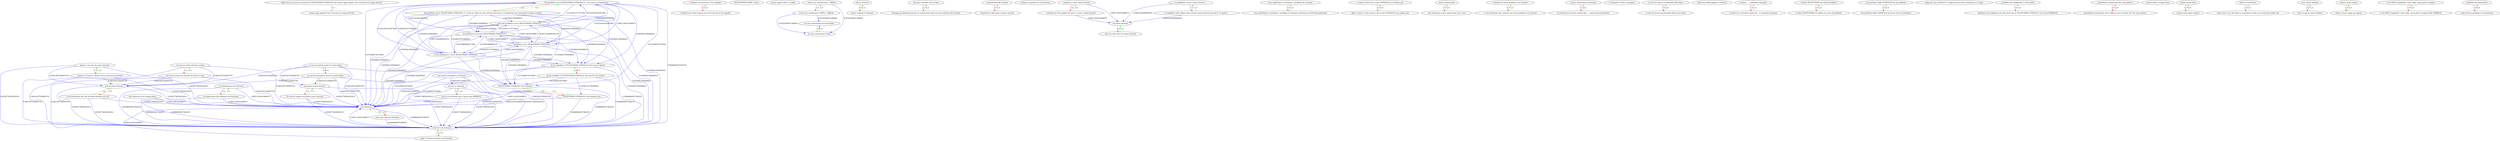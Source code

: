 digraph rawGraph {
"ancora oggi aspetto che il servizio mi venga attivato";"Dopo circa un mese ho ricevuto la TELEFONIAX CONSOLLE ma ancora oggi aspetto che il servizio mi venga attivato";"Ho problemi con la TELEFONIAX CONSOLLE 2.. non riesco a connettermi";"Ho problemi con la TELEFONIAX CONSOLLE 2.. il mio pc rileva la rete wifi ma non riesco a connettermi pur inserendo la wpa2 corretta";"I cellulari non ricevono il tuo segnale";"I cellulari per tutto il paese non ricevono più il tuo segnale";"non posso usare internet";"Se non ho campo non posso usare internet";"TELEFONIAX CONSOLLE non funziona";"TELEFONIAX CONSOLLE non funziona mai";"TELEFONIAX HOME e lenta";"ancora oggi la linea va male";"avere una connessione e' difficile";"avere una connessione UMTS e' difficile";"avrei dei problemi con la TELEFONIAX CONSOLLE";"bassa velocità";"bassa velocità in Internet";"non può usufruire del servizio";"chi paga gli abbonamenti per la connessione dati non può usufruire del servizio";"connettività adsl assente";"connettività adsl quasi sempre assente";"continuo a perdere la connessione";"continuo a stare senza Internet";"continuo ad aver pagato 20 euro e a stare senza Internet";"cosa aspettiamo a sistemare i problemi di ricezione";"cosa aspettiamo a sistemare i problemi di ricezione nelcomune di Noventa padovana";"vi siete accorti che la mia CONSOLLE non andava piu";"dopo 1 mese vi siete accorti che la mia CONSOLLE non andava piu";"senza connessione";"due settimane senza connessione 3g a casa";"continuo ad avere problemi con internet";"e' una settimana che continuo ad avere problemi con internet";"grazie a voi non cio avuto internet";"grazie a voi per2 e mezzo non cio piu avuto internet";"ho problemi con la mia TELEFONIAX CONSOLLE 1";"vostra connessione lentissima";"ho riattivato la vostra scheda dati.... connessione lentissima";"ho una connessione -lenta";"ho una connessione stra-stra-lenta";"il computer è lento a navigare";"il mio problema è con la TELEFONIAX CONSOLLE";"io non ho potuto usare la vostra linea";"io non ho mai potuto usare la vostra linea";"io non sto ancora usufruendo della linea";"io non sto ancora usufruendo della nuova linea";"l'apertura delle pagine è stralenta";"la linea ... e nemmeno funziona";"la linea mi è arrivata 5 giorni fà... e nemmeno funziona";"la connessione non funziona";"la connessione dal cellulare non funziona";"la linea TELEFONIAX sta dando problemi";"la linea TELEFONIAX sta dando un sacco di problemi";"mi ha mandato la TELEFONIAX CONSOLLE che non ho chiesto";"mi ha mandato la TELEFONIAX CONSOLLE che non ho mai chiesto";"non funziona se ho campo pieno";"non mi va internet";"non mi va internet con il 3g sul mio MOBILEE";"non parliamo della CONSOLLE ke da problemi";"non parliamo della CONSOLLE ke da un sacco di problemi";"non riesco ad andare su internet";"internet non funziona";"ogni 3 4 giorni internet non funziona";"pago per una velocità di 7 mega ma non arriva nemmeno a 1 mega";"problemi con la TELEFONIAX CONSOLLE";"problemi nel configurare la rete wii-fii";"problemi nel configurare la rete wii-fii con la TELEFONIAX CONSOLLE con il mio MOBILE-E";"promettete connessioni che sono pietose";"promettete connessioni con le offerte nuove tramite 3G che sono pietose";"questa linea è troppo lenta";"rimani senza linea";"rimani senza linea sempre";"fatica a connettersi";"sono circa 3 ore che fatica a connettersi anche con il massimo della rete";"non funziona";"sono mesi che non funziona";"sono senza telefono";"sono tre giorni senza telefono";"sto senza internet";"sono tre mesi che sto senza internet";"stiamo senza campo";"stiamo senza campo per giorni";"vi sto SOLO regalando i miei soldi, senza poter navigare";"vi sto SOLO regalando i miei soldi, senza poter navigare dall' MOBILEE";"voi non mi avete attivato la linea";"voi non mi avete mai attivato la linea in casa";"problemi di connessione";"zona Ferrara problemi di connessione";"non ho linea internet";"è da stamattina che non ho linea internet sul cell";"è scandaloso essere senza internet ...";"è scandaloso nell' ultimo mese essere senza internet per più di 15 giorni...";"Dopo circa un mese ho ricevuto la TELEFONIAX CONSOLLE ma ancora oggi aspetto che il servizio mi venga attivato" -> "ancora oggi aspetto che il servizio mi venga attivato" [label=1.0] [color=green]
"Ho problemi con la TELEFONIAX CONSOLLE 2.. il mio pc rileva la rete wifi ma non riesco a connettermi pur inserendo la wpa2 corretta" -> "Ho problemi con la TELEFONIAX CONSOLLE 2.. non riesco a connettermi" [label=1.0] [color=green]
"Ho problemi con la TELEFONIAX CONSOLLE 2.. non riesco a connettermi" -> "Ho problemi con la TELEFONIAX CONSOLLE 2.. il mio pc rileva la rete wifi ma non riesco a connettermi pur inserendo la wpa2 corretta" [label=1.0] [color=red]
"I cellulari per tutto il paese non ricevono più il tuo segnale" -> "I cellulari non ricevono il tuo segnale" [label=1.0] [color=green]
"I cellulari non ricevono il tuo segnale" -> "I cellulari per tutto il paese non ricevono più il tuo segnale" [label=1.0] [color=red]
"Se non ho campo non posso usare internet" -> "non posso usare internet" [label=1.0] [color=green]
"non posso usare internet" -> "Se non ho campo non posso usare internet" [label=1.0] [color=red]
"TELEFONIAX CONSOLLE non funziona mai" -> "TELEFONIAX CONSOLLE non funziona" [label=1.0] [color=green]
"TELEFONIAX CONSOLLE non funziona" -> "TELEFONIAX CONSOLLE non funziona mai" [label=1.0] [color=red]
"Ho problemi con la TELEFONIAX CONSOLLE 2.. non riesco a connettermi" -> "TELEFONIAX CONSOLLE non funziona" [label=0.972286476370649] [color=blue]
"avere una connessione UMTS e' difficile" -> "avere una connessione e' difficile" [label=1.0] [color=green]
"avere una connessione e' difficile" -> "avere una connessione UMTS e' difficile" [label=1.0] [color=red]
"Ho problemi con la TELEFONIAX CONSOLLE 2.. non riesco a connettermi" -> "avrei dei problemi con la TELEFONIAX CONSOLLE" [label=0.9724551377577997] [color=blue]
"bassa velocità in Internet" -> "bassa velocità" [label=1.0] [color=green]
"bassa velocità" -> "bassa velocità in Internet" [label=1.0] [color=red]
"chi paga gli abbonamenti per la connessione dati non può usufruire del servizio" -> "non può usufruire del servizio" [label=1.0] [color=green]
"non può usufruire del servizio" -> "chi paga gli abbonamenti per la connessione dati non può usufruire del servizio" [label=1.0] [color=red]
"connettività adsl quasi sempre assente" -> "connettività adsl assente" [label=1.0] [color=green]
"connettività adsl assente" -> "connettività adsl quasi sempre assente" [label=1.0] [color=red]
"continuo ad aver pagato 20 euro e a stare senza Internet" -> "continuo a stare senza Internet" [label=1.0] [color=green]
"continuo a stare senza Internet" -> "continuo ad aver pagato 20 euro e a stare senza Internet" [label=1.0] [color=red]
"cosa aspettiamo a sistemare i problemi di ricezione nelcomune di Noventa padovana" -> "cosa aspettiamo a sistemare i problemi di ricezione" [label=1.0] [color=green]
"cosa aspettiamo a sistemare i problemi di ricezione" -> "cosa aspettiamo a sistemare i problemi di ricezione nelcomune di Noventa padovana" [label=1.0] [color=red]
"dopo 1 mese vi siete accorti che la mia CONSOLLE non andava piu" -> "vi siete accorti che la mia CONSOLLE non andava piu" [label=1.0] [color=green]
"vi siete accorti che la mia CONSOLLE non andava piu" -> "dopo 1 mese vi siete accorti che la mia CONSOLLE non andava piu" [label=1.0] [color=red]
"due settimane senza connessione 3g a casa" -> "senza connessione" [label=1.0] [color=green]
"senza connessione" -> "due settimane senza connessione 3g a casa" [label=1.0] [color=red]
"e' una settimana che continuo ad avere problemi con internet" -> "continuo ad avere problemi con internet" [label=1.0] [color=green]
"continuo ad avere problemi con internet" -> "e' una settimana che continuo ad avere problemi con internet" [label=1.0] [color=red]
"grazie a voi per2 e mezzo non cio piu avuto internet" -> "grazie a voi non cio avuto internet" [label=1.0] [color=green]
"grazie a voi non cio avuto internet" -> "grazie a voi per2 e mezzo non cio piu avuto internet" [label=1.0] [color=red]
"avrei dei problemi con la TELEFONIAX CONSOLLE" -> "ho problemi con la mia TELEFONIAX CONSOLLE 1" [label=0.9334038931246829] [color=blue]
"ho problemi con la mia TELEFONIAX CONSOLLE 1" -> "avrei dei problemi con la TELEFONIAX CONSOLLE" [label=0.9724551377577997] [color=blue]
"ho problemi con la mia TELEFONIAX CONSOLLE 1" -> "Ho problemi con la TELEFONIAX CONSOLLE 2.. non riesco a connettermi" [label=0.9321403453407064] [color=blue]
"Ho problemi con la TELEFONIAX CONSOLLE 2.. non riesco a connettermi" -> "ho problemi con la mia TELEFONIAX CONSOLLE 1" [label=0.9682099420201471] [color=blue]
"ho riattivato la vostra scheda dati.... connessione lentissima" -> "vostra connessione lentissima" [label=1.0] [color=green]
"vostra connessione lentissima" -> "ho riattivato la vostra scheda dati.... connessione lentissima" [label=1.0] [color=red]
"ho una connessione stra-stra-lenta" -> "ho una connessione -lenta" [label=1.0] [color=green]
"ho una connessione -lenta" -> "ho una connessione stra-stra-lenta" [label=1.0] [color=red]
"avere una connessione e' difficile" -> "ho una connessione -lenta" [label=0.9334038931246829] [color=blue]
"avere una connessione UMTS e' difficile" -> "ho una connessione stra-stra-lenta" [label=0.9334038931246829] [color=blue]
"il mio problema è con la TELEFONIAX CONSOLLE" -> "avrei dei problemi con la TELEFONIAX CONSOLLE" [label=0.9677242889544105] [color=blue]
"avrei dei problemi con la TELEFONIAX CONSOLLE" -> "il mio problema è con la TELEFONIAX CONSOLLE" [label=0.9429051975488443] [color=blue]
"ho problemi con la mia TELEFONIAX CONSOLLE 1" -> "il mio problema è con la TELEFONIAX CONSOLLE" [label=0.955881989880131] [color=blue]
"il mio problema è con la TELEFONIAX CONSOLLE" -> "ho problemi con la mia TELEFONIAX CONSOLLE 1" [label=0.9475866586917446] [color=blue]
"Ho problemi con la TELEFONIAX CONSOLLE 2.. non riesco a connettermi" -> "il mio problema è con la TELEFONIAX CONSOLLE" [label=0.9429051975488443] [color=blue]
"io non ho mai potuto usare la vostra linea" -> "io non ho potuto usare la vostra linea" [label=1.0] [color=green]
"io non ho potuto usare la vostra linea" -> "io non ho mai potuto usare la vostra linea" [label=1.0] [color=red]
"io non ho potuto usare la vostra linea" -> "non posso usare internet" [label=0.9401007236495705] [color=blue]
"io non sto ancora usufruendo della nuova linea" -> "io non sto ancora usufruendo della linea" [label=1.0] [color=green]
"io non sto ancora usufruendo della linea" -> "io non sto ancora usufruendo della nuova linea" [label=1.0] [color=red]
"la linea mi è arrivata 5 giorni fà... e nemmeno funziona" -> "la linea ... e nemmeno funziona" [label=1.0] [color=green]
"la linea ... e nemmeno funziona" -> "la linea mi è arrivata 5 giorni fà... e nemmeno funziona" [label=1.0] [color=red]
"la connessione dal cellulare non funziona" -> "la connessione non funziona" [label=1.0] [color=green]
"la connessione non funziona" -> "la connessione dal cellulare non funziona" [label=1.0] [color=red]
"la linea TELEFONIAX sta dando un sacco di problemi" -> "la linea TELEFONIAX sta dando problemi" [label=1.0] [color=green]
"la linea TELEFONIAX sta dando problemi" -> "la linea TELEFONIAX sta dando un sacco di problemi" [label=1.0] [color=red]
"mi ha mandato la TELEFONIAX CONSOLLE che non ho mai chiesto" -> "mi ha mandato la TELEFONIAX CONSOLLE che non ho chiesto" [label=1.0] [color=green]
"mi ha mandato la TELEFONIAX CONSOLLE che non ho chiesto" -> "mi ha mandato la TELEFONIAX CONSOLLE che non ho mai chiesto" [label=1.0] [color=red]
"mi ha mandato la TELEFONIAX CONSOLLE che non ho chiesto" -> "TELEFONIAX CONSOLLE non funziona" [label=0.972286476370649] [color=blue]
"mi ha mandato la TELEFONIAX CONSOLLE che non ho mai chiesto" -> "TELEFONIAX CONSOLLE non funziona mai" [label=0.9790725739500604] [color=blue]
"Ho problemi con la TELEFONIAX CONSOLLE 2.. non riesco a connettermi" -> "mi ha mandato la TELEFONIAX CONSOLLE che non ho chiesto" [label=0.9030641506498421] [color=blue]
"non mi va internet con il 3g sul mio MOBILEE" -> "non mi va internet" [label=1.0] [color=green]
"non mi va internet" -> "non mi va internet con il 3g sul mio MOBILEE" [label=1.0] [color=red]
"non parliamo della CONSOLLE ke da un sacco di problemi" -> "non parliamo della CONSOLLE ke da problemi" [label=1.0] [color=green]
"non parliamo della CONSOLLE ke da problemi" -> "non parliamo della CONSOLLE ke da un sacco di problemi" [label=1.0] [color=red]
"non riesco ad andare su internet" -> "non mi va internet" [label=0.9401007236495705] [color=blue]
"ogni 3 4 giorni internet non funziona" -> "internet non funziona" [label=1.0] [color=green]
"internet non funziona" -> "ogni 3 4 giorni internet non funziona" [label=1.0] [color=red]
"TELEFONIAX CONSOLLE non funziona" -> "internet non funziona" [label=0.9066694567382676] [color=blue]
"la connessione non funziona" -> "internet non funziona" [label=0.9066694567382676] [color=blue]
"grazie a voi non cio avuto internet" -> "internet non funziona" [label=0.9559776850432912] [color=blue]
"non riesco ad andare su internet" -> "internet non funziona" [label=0.9559776850432912] [color=blue]
"non posso usare internet" -> "internet non funziona" [label=0.9559776850432912] [color=blue]
"non mi va internet" -> "internet non funziona" [label=0.9559776850432912] [color=blue]
"non funziona se ho campo pieno" -> "internet non funziona" [label=0.9066694567382676] [color=blue]
"il mio problema è con la TELEFONIAX CONSOLLE" -> "problemi con la TELEFONIAX CONSOLLE" [label=0.9851149181696673] [color=blue]
"problemi con la TELEFONIAX CONSOLLE" -> "il mio problema è con la TELEFONIAX CONSOLLE" [label=0.9429051975488443] [color=blue]
"Ho problemi con la TELEFONIAX CONSOLLE 2.. non riesco a connettermi" -> "problemi con la TELEFONIAX CONSOLLE" [label=0.9851149181696673] [color=blue]
"problemi con la TELEFONIAX CONSOLLE" -> "avrei dei problemi con la TELEFONIAX CONSOLLE" [label=0.9677242889544105] [color=blue]
"avrei dei problemi con la TELEFONIAX CONSOLLE" -> "problemi con la TELEFONIAX CONSOLLE" [label=0.9851149181696673] [color=blue]
"problemi con la TELEFONIAX CONSOLLE" -> "ho problemi con la mia TELEFONIAX CONSOLLE 1" [label=0.9351418590296299] [color=blue]
"ho problemi con la mia TELEFONIAX CONSOLLE 1" -> "problemi con la TELEFONIAX CONSOLLE" [label=0.9851149181696673] [color=blue]
"problemi nel configurare la rete wii-fii con la TELEFONIAX CONSOLLE con il mio MOBILE-E" -> "problemi nel configurare la rete wii-fii" [label=1.0] [color=green]
"problemi nel configurare la rete wii-fii" -> "problemi nel configurare la rete wii-fii con la TELEFONIAX CONSOLLE con il mio MOBILE-E" [label=1.0] [color=red]
"promettete connessioni con le offerte nuove tramite 3G che sono pietose" -> "promettete connessioni che sono pietose" [label=1.0] [color=green]
"promettete connessioni che sono pietose" -> "promettete connessioni con le offerte nuove tramite 3G che sono pietose" [label=1.0] [color=red]
"rimani senza linea sempre" -> "rimani senza linea" [label=1.0] [color=green]
"rimani senza linea" -> "rimani senza linea sempre" [label=1.0] [color=red]
"sono circa 3 ore che fatica a connettersi anche con il massimo della rete" -> "fatica a connettersi" [label=1.0] [color=green]
"fatica a connettersi" -> "sono circa 3 ore che fatica a connettersi anche con il massimo della rete" [label=1.0] [color=red]
"sono mesi che non funziona" -> "non funziona" [label=1.0] [color=green]
"non funziona" -> "sono mesi che non funziona" [label=1.0] [color=red]
"TELEFONIAX CONSOLLE non funziona" -> "non funziona" [label=0.9851149181696673] [color=blue]
"la connessione non funziona" -> "non funziona" [label=0.9851149181696673] [color=blue]
"non funziona se ho campo pieno" -> "non funziona" [label=0.9851149181696673] [color=blue]
"internet non funziona" -> "non funziona" [label=0.9851149181696673] [color=blue]
"non funziona" -> "internet non funziona" [label=0.9066694567382676] [color=blue]
"sono tre giorni senza telefono" -> "sono senza telefono" [label=1.0] [color=green]
"sono senza telefono" -> "sono tre giorni senza telefono" [label=1.0] [color=red]
"sono tre mesi che sto senza internet" -> "sto senza internet" [label=1.0] [color=green]
"sto senza internet" -> "sono tre mesi che sto senza internet" [label=1.0] [color=red]
"continuo a stare senza Internet" -> "sto senza internet" [label=0.9851149181696673] [color=blue]
"stiamo senza campo per giorni" -> "stiamo senza campo" [label=1.0] [color=green]
"stiamo senza campo" -> "stiamo senza campo per giorni" [label=1.0] [color=red]
"vi sto SOLO regalando i miei soldi, senza poter navigare dall' MOBILEE" -> "vi sto SOLO regalando i miei soldi, senza poter navigare" [label=1.0] [color=green]
"vi sto SOLO regalando i miei soldi, senza poter navigare" -> "vi sto SOLO regalando i miei soldi, senza poter navigare dall' MOBILEE" [label=1.0] [color=red]
"voi non mi avete mai attivato la linea in casa" -> "voi non mi avete attivato la linea" [label=1.0] [color=green]
"voi non mi avete attivato la linea" -> "voi non mi avete mai attivato la linea in casa" [label=1.0] [color=red]
"zona Ferrara problemi di connessione" -> "problemi di connessione" [label=1.0] [color=green]
"problemi di connessione" -> "zona Ferrara problemi di connessione" [label=1.0] [color=red]
"è da stamattina che non ho linea internet sul cell" -> "non ho linea internet" [label=1.0] [color=green]
"non ho linea internet" -> "è da stamattina che non ho linea internet sul cell" [label=1.0] [color=red]
"grazie a voi non cio avuto internet" -> "non ho linea internet" [label=0.9401007236495705] [color=blue]
"voi non mi avete attivato la linea" -> "non ho linea internet" [label=0.9401007236495705] [color=blue]
"non ho linea internet" -> "internet non funziona" [label=0.9559776850432912] [color=blue]
"io non ho potuto usare la vostra linea" -> "non ho linea internet" [label=0.9401007236495705] [color=blue]
"è scandaloso nell' ultimo mese essere senza internet per più di 15 giorni..." -> "è scandaloso essere senza internet ..." [label=1.0] [color=green]
"è scandaloso essere senza internet ..." -> "è scandaloso nell' ultimo mese essere senza internet per più di 15 giorni..." [label=1.0] [color=red]
"è scandaloso essere senza internet ..." -> "sto senza internet" [label=0.9454104386084955] [color=blue]
"Ho problemi con la TELEFONIAX CONSOLLE 2.. non riesco a connettermi" -> "non funziona" [label=0.972286476370649] [color=blue]
"Ho problemi con la TELEFONIAX CONSOLLE 2.. non riesco a connettermi" -> "internet non funziona" [label=0.9066694567382676] [color=blue]
"Ho problemi con la TELEFONIAX CONSOLLE 2.. il mio pc rileva la rete wifi ma non riesco a connettermi pur inserendo la wpa2 corretta" -> "mi ha mandato la TELEFONIAX CONSOLLE che non ho chiesto" [label=0.9030641506498421] [color=blue]
"Ho problemi con la TELEFONIAX CONSOLLE 2.. il mio pc rileva la rete wifi ma non riesco a connettermi pur inserendo la wpa2 corretta" -> "problemi con la TELEFONIAX CONSOLLE" [label=0.9030641506498421] [color=blue]
"Ho problemi con la TELEFONIAX CONSOLLE 2.. il mio pc rileva la rete wifi ma non riesco a connettermi pur inserendo la wpa2 corretta" -> "avrei dei problemi con la TELEFONIAX CONSOLLE" [label=0.9030641506498421] [color=blue]
"Ho problemi con la TELEFONIAX CONSOLLE 2.. il mio pc rileva la rete wifi ma non riesco a connettermi pur inserendo la wpa2 corretta" -> "non funziona" [label=0.9030641506498421] [color=blue]
"Ho problemi con la TELEFONIAX CONSOLLE 2.. il mio pc rileva la rete wifi ma non riesco a connettermi pur inserendo la wpa2 corretta" -> "il mio problema è con la TELEFONIAX CONSOLLE" [label=0.9030641506498421] [color=blue]
"Ho problemi con la TELEFONIAX CONSOLLE 2.. il mio pc rileva la rete wifi ma non riesco a connettermi pur inserendo la wpa2 corretta" -> "TELEFONIAX CONSOLLE non funziona" [label=0.9030641506498421] [color=blue]
"Ho problemi con la TELEFONIAX CONSOLLE 2.. il mio pc rileva la rete wifi ma non riesco a connettermi pur inserendo la wpa2 corretta" -> "ho problemi con la mia TELEFONIAX CONSOLLE 1" [label=0.9030641506498421] [color=blue]
"Ho problemi con la TELEFONIAX CONSOLLE 2.. il mio pc rileva la rete wifi ma non riesco a connettermi pur inserendo la wpa2 corretta" -> "internet non funziona" [label=0.9030641506498421] [color=blue]
"non posso usare internet" -> "non funziona" [label=0.9559776850432912] [color=blue]
"Se non ho campo non posso usare internet" -> "non funziona" [label=0.9559776850432912] [color=blue]
"Se non ho campo non posso usare internet" -> "internet non funziona" [label=0.9559776850432912] [color=blue]
"TELEFONIAX CONSOLLE non funziona mai" -> "non funziona" [label=0.9851149181696673] [color=blue]
"TELEFONIAX CONSOLLE non funziona mai" -> "internet non funziona" [label=0.9066694567382676] [color=blue]
"avere una connessione UMTS e' difficile" -> "ho una connessione -lenta" [label=0.9334038931246829] [color=blue]
"avrei dei problemi con la TELEFONIAX CONSOLLE" -> "Ho problemi con la TELEFONIAX CONSOLLE 2.. non riesco a connettermi" [label=0.9321403453407064] [color=blue]
"continuo ad aver pagato 20 euro e a stare senza Internet" -> "sto senza internet" [label=0.9851149181696673] [color=blue]
"grazie a voi non cio avuto internet" -> "non funziona" [label=0.9559776850432912] [color=blue]
"grazie a voi per2 e mezzo non cio piu avuto internet" -> "non funziona" [label=0.9559776850432912] [color=blue]
"grazie a voi per2 e mezzo non cio piu avuto internet" -> "non ho linea internet" [label=0.9401007236495705] [color=blue]
"grazie a voi per2 e mezzo non cio piu avuto internet" -> "internet non funziona" [label=0.9401007236495705] [color=blue]
"ho problemi con la mia TELEFONIAX CONSOLLE 1" -> "mi ha mandato la TELEFONIAX CONSOLLE che non ho chiesto" [label=0.9030641506498421] [color=blue]
"ho problemi con la mia TELEFONIAX CONSOLLE 1" -> "non funziona" [label=0.9030641506498421] [color=blue]
"ho problemi con la mia TELEFONIAX CONSOLLE 1" -> "TELEFONIAX CONSOLLE non funziona" [label=0.9030641506498421] [color=blue]
"ho problemi con la mia TELEFONIAX CONSOLLE 1" -> "internet non funziona" [label=0.9030641506498421] [color=blue]
"il mio problema è con la TELEFONIAX CONSOLLE" -> "mi ha mandato la TELEFONIAX CONSOLLE che non ho chiesto" [label=0.9030641506498421] [color=blue]
"il mio problema è con la TELEFONIAX CONSOLLE" -> "non funziona" [label=0.9030641506498421] [color=blue]
"il mio problema è con la TELEFONIAX CONSOLLE" -> "Ho problemi con la TELEFONIAX CONSOLLE 2.. non riesco a connettermi" [label=0.9321403453407064] [color=blue]
"il mio problema è con la TELEFONIAX CONSOLLE" -> "TELEFONIAX CONSOLLE non funziona" [label=0.9030641506498421] [color=blue]
"il mio problema è con la TELEFONIAX CONSOLLE" -> "internet non funziona" [label=0.9030641506498421] [color=blue]
"io non ho potuto usare la vostra linea" -> "non funziona" [label=0.9401007236495705] [color=blue]
"io non ho potuto usare la vostra linea" -> "internet non funziona" [label=0.9401007236495705] [color=blue]
"io non ho mai potuto usare la vostra linea" -> "non funziona" [label=0.9401007236495705] [color=blue]
"io non ho mai potuto usare la vostra linea" -> "non posso usare internet" [label=0.9401007236495705] [color=blue]
"io non ho mai potuto usare la vostra linea" -> "non ho linea internet" [label=0.9401007236495705] [color=blue]
"io non ho mai potuto usare la vostra linea" -> "internet non funziona" [label=0.9401007236495705] [color=blue]
"la connessione dal cellulare non funziona" -> "non funziona" [label=0.9851149181696673] [color=blue]
"la connessione dal cellulare non funziona" -> "internet non funziona" [label=0.9066694567382676] [color=blue]
"mi ha mandato la TELEFONIAX CONSOLLE che non ho chiesto" -> "non funziona" [label=0.972286476370649] [color=blue]
"mi ha mandato la TELEFONIAX CONSOLLE che non ho chiesto" -> "internet non funziona" [label=0.9066694567382676] [color=blue]
"mi ha mandato la TELEFONIAX CONSOLLE che non ho mai chiesto" -> "non funziona" [label=0.972286476370649] [color=blue]
"mi ha mandato la TELEFONIAX CONSOLLE che non ho mai chiesto" -> "TELEFONIAX CONSOLLE non funziona" [label=0.972286476370649] [color=blue]
"mi ha mandato la TELEFONIAX CONSOLLE che non ho mai chiesto" -> "internet non funziona" [label=0.9066694567382676] [color=blue]
"non mi va internet" -> "non funziona" [label=0.9559776850432912] [color=blue]
"non mi va internet con il 3g sul mio MOBILEE" -> "non funziona" [label=0.9559776850432912] [color=blue]
"non mi va internet con il 3g sul mio MOBILEE" -> "internet non funziona" [label=0.9559776850432912] [color=blue]
"non riesco ad andare su internet" -> "non funziona" [label=0.9401007236495705] [color=blue]
"ogni 3 4 giorni internet non funziona" -> "non funziona" [label=0.9851149181696673] [color=blue]
"problemi con la TELEFONIAX CONSOLLE" -> "mi ha mandato la TELEFONIAX CONSOLLE che non ho chiesto" [label=0.9030641506498421] [color=blue]
"problemi con la TELEFONIAX CONSOLLE" -> "non funziona" [label=0.9030641506498421] [color=blue]
"problemi con la TELEFONIAX CONSOLLE" -> "Ho problemi con la TELEFONIAX CONSOLLE 2.. non riesco a connettermi" [label=0.9321403453407064] [color=blue]
"problemi con la TELEFONIAX CONSOLLE" -> "TELEFONIAX CONSOLLE non funziona" [label=0.9030641506498421] [color=blue]
"problemi con la TELEFONIAX CONSOLLE" -> "internet non funziona" [label=0.9030641506498421] [color=blue]
"sono mesi che non funziona" -> "internet non funziona" [label=0.9066694567382676] [color=blue]
"voi non mi avete attivato la linea" -> "internet non funziona" [label=0.9401007236495705] [color=blue]
"voi non mi avete mai attivato la linea in casa" -> "non ho linea internet" [label=0.9401007236495705] [color=blue]
"voi non mi avete mai attivato la linea in casa" -> "internet non funziona" [label=0.9401007236495705] [color=blue]
"non ho linea internet" -> "non funziona" [label=0.9559776850432912] [color=blue]
"è da stamattina che non ho linea internet sul cell" -> "non funziona" [label=0.9559776850432912] [color=blue]
"è da stamattina che non ho linea internet sul cell" -> "internet non funziona" [label=0.9559776850432912] [color=blue]
"è scandaloso nell' ultimo mese essere senza internet per più di 15 giorni..." -> "sto senza internet" [label=0.9454104386084955] [color=blue]
"avrei dei problemi con la TELEFONIAX CONSOLLE" -> "mi ha mandato la TELEFONIAX CONSOLLE che non ho chiesto" [label=0.9030641506498421] [color=blue]
"avrei dei problemi con la TELEFONIAX CONSOLLE" -> "non funziona" [label=0.9030641506498421] [color=blue]
"avrei dei problemi con la TELEFONIAX CONSOLLE" -> "TELEFONIAX CONSOLLE non funziona" [label=0.9030641506498421] [color=blue]
"avrei dei problemi con la TELEFONIAX CONSOLLE" -> "internet non funziona" [label=0.9030641506498421] [color=blue]
"voi non mi avete attivato la linea" -> "non funziona" [label=0.9401007236495705] [color=blue]
"voi non mi avete mai attivato la linea in casa" -> "non funziona" [label=0.9401007236495705] [color=blue]
}